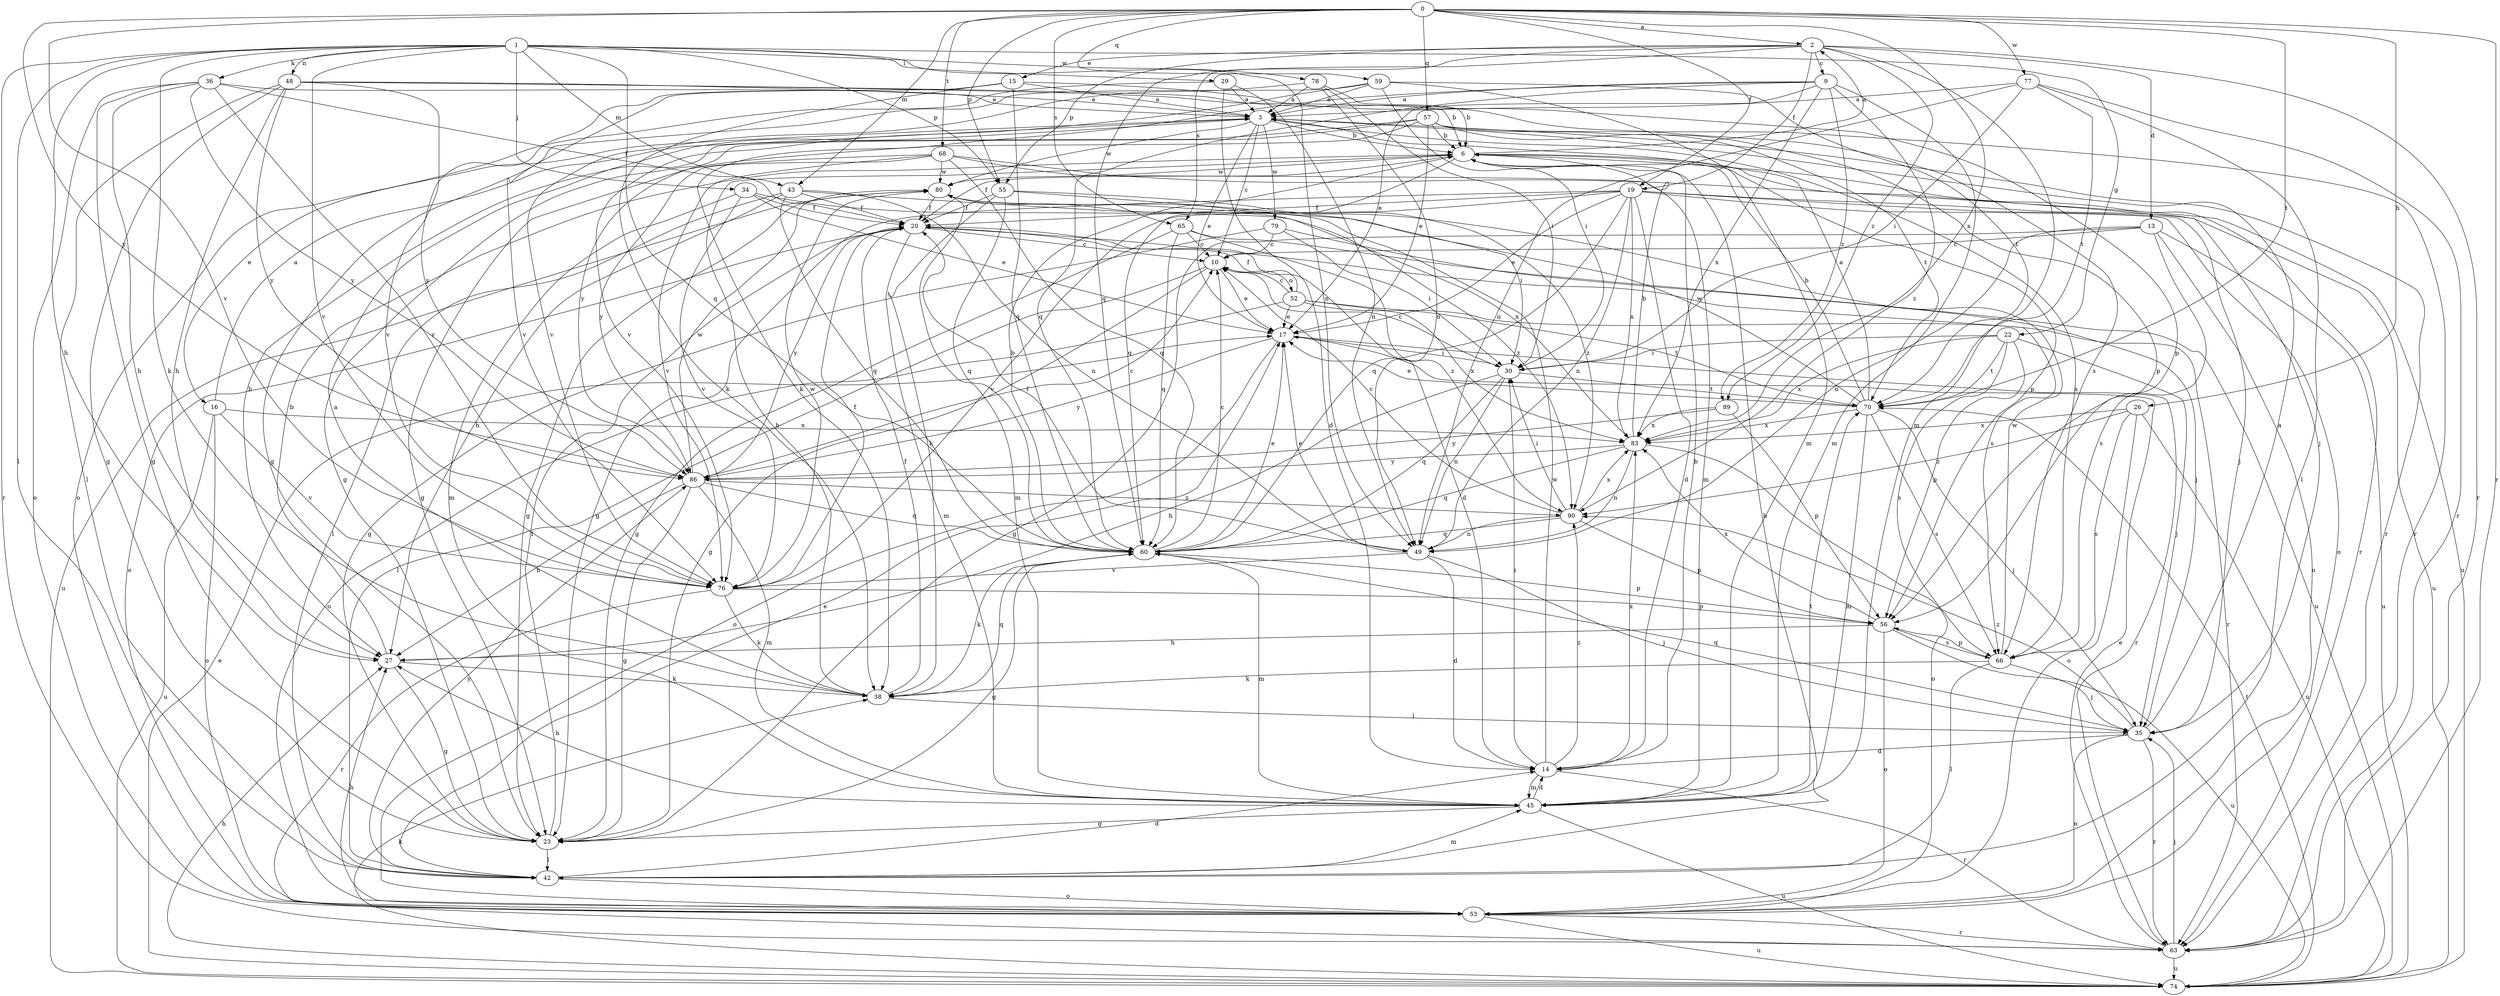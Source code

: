 strict digraph  {
0;
1;
2;
3;
6;
9;
10;
13;
14;
15;
16;
17;
19;
20;
22;
23;
26;
27;
29;
30;
34;
35;
36;
38;
42;
43;
45;
48;
49;
52;
53;
55;
56;
57;
59;
60;
63;
65;
66;
68;
70;
74;
76;
77;
78;
79;
80;
83;
86;
89;
90;
0 -> 2  [label=a];
0 -> 19  [label=f];
0 -> 26  [label=h];
0 -> 43  [label=m];
0 -> 55  [label=p];
0 -> 57  [label=q];
0 -> 59  [label=q];
0 -> 63  [label=r];
0 -> 65  [label=s];
0 -> 68  [label=t];
0 -> 70  [label=t];
0 -> 76  [label=v];
0 -> 77  [label=w];
0 -> 83  [label=x];
0 -> 86  [label=y];
1 -> 22  [label=g];
1 -> 27  [label=h];
1 -> 29  [label=i];
1 -> 34  [label=j];
1 -> 36  [label=k];
1 -> 38  [label=k];
1 -> 42  [label=l];
1 -> 43  [label=m];
1 -> 48  [label=n];
1 -> 49  [label=n];
1 -> 55  [label=p];
1 -> 60  [label=q];
1 -> 63  [label=r];
1 -> 76  [label=v];
1 -> 78  [label=w];
2 -> 9  [label=c];
2 -> 13  [label=d];
2 -> 15  [label=e];
2 -> 19  [label=f];
2 -> 45  [label=m];
2 -> 55  [label=p];
2 -> 60  [label=q];
2 -> 63  [label=r];
2 -> 65  [label=s];
2 -> 89  [label=z];
3 -> 6  [label=b];
3 -> 10  [label=c];
3 -> 16  [label=e];
3 -> 17  [label=e];
3 -> 63  [label=r];
3 -> 66  [label=s];
3 -> 79  [label=w];
3 -> 80  [label=w];
6 -> 2  [label=a];
6 -> 20  [label=f];
6 -> 35  [label=j];
6 -> 56  [label=p];
6 -> 60  [label=q];
6 -> 63  [label=r];
6 -> 80  [label=w];
9 -> 3  [label=a];
9 -> 17  [label=e];
9 -> 38  [label=k];
9 -> 45  [label=m];
9 -> 60  [label=q];
9 -> 83  [label=x];
9 -> 89  [label=z];
9 -> 90  [label=z];
10 -> 17  [label=e];
10 -> 23  [label=g];
10 -> 42  [label=l];
10 -> 52  [label=o];
13 -> 10  [label=c];
13 -> 23  [label=g];
13 -> 49  [label=n];
13 -> 53  [label=o];
13 -> 66  [label=s];
13 -> 74  [label=u];
14 -> 6  [label=b];
14 -> 30  [label=i];
14 -> 45  [label=m];
14 -> 63  [label=r];
14 -> 80  [label=w];
14 -> 83  [label=x];
14 -> 90  [label=z];
15 -> 3  [label=a];
15 -> 38  [label=k];
15 -> 56  [label=p];
15 -> 60  [label=q];
15 -> 76  [label=v];
15 -> 86  [label=y];
16 -> 3  [label=a];
16 -> 53  [label=o];
16 -> 74  [label=u];
16 -> 76  [label=v];
16 -> 83  [label=x];
17 -> 30  [label=i];
17 -> 53  [label=o];
17 -> 63  [label=r];
17 -> 86  [label=y];
19 -> 14  [label=d];
19 -> 17  [label=e];
19 -> 20  [label=f];
19 -> 23  [label=g];
19 -> 35  [label=j];
19 -> 49  [label=n];
19 -> 53  [label=o];
19 -> 60  [label=q];
19 -> 74  [label=u];
19 -> 76  [label=v];
19 -> 83  [label=x];
20 -> 10  [label=c];
20 -> 14  [label=d];
20 -> 45  [label=m];
20 -> 53  [label=o];
20 -> 66  [label=s];
20 -> 86  [label=y];
22 -> 30  [label=i];
22 -> 35  [label=j];
22 -> 56  [label=p];
22 -> 66  [label=s];
22 -> 70  [label=t];
22 -> 83  [label=x];
23 -> 20  [label=f];
23 -> 42  [label=l];
26 -> 53  [label=o];
26 -> 66  [label=s];
26 -> 74  [label=u];
26 -> 83  [label=x];
26 -> 90  [label=z];
27 -> 6  [label=b];
27 -> 23  [label=g];
27 -> 38  [label=k];
29 -> 3  [label=a];
29 -> 14  [label=d];
29 -> 49  [label=n];
29 -> 53  [label=o];
30 -> 10  [label=c];
30 -> 27  [label=h];
30 -> 49  [label=n];
30 -> 60  [label=q];
30 -> 70  [label=t];
34 -> 17  [label=e];
34 -> 20  [label=f];
34 -> 45  [label=m];
34 -> 76  [label=v];
34 -> 83  [label=x];
35 -> 3  [label=a];
35 -> 14  [label=d];
35 -> 53  [label=o];
35 -> 60  [label=q];
35 -> 63  [label=r];
35 -> 90  [label=z];
36 -> 3  [label=a];
36 -> 20  [label=f];
36 -> 23  [label=g];
36 -> 27  [label=h];
36 -> 53  [label=o];
36 -> 76  [label=v];
36 -> 86  [label=y];
38 -> 3  [label=a];
38 -> 6  [label=b];
38 -> 20  [label=f];
38 -> 35  [label=j];
38 -> 60  [label=q];
42 -> 6  [label=b];
42 -> 14  [label=d];
42 -> 17  [label=e];
42 -> 45  [label=m];
42 -> 53  [label=o];
42 -> 86  [label=y];
43 -> 20  [label=f];
43 -> 27  [label=h];
43 -> 42  [label=l];
43 -> 49  [label=n];
43 -> 60  [label=q];
43 -> 90  [label=z];
45 -> 14  [label=d];
45 -> 23  [label=g];
45 -> 27  [label=h];
45 -> 70  [label=t];
45 -> 74  [label=u];
48 -> 3  [label=a];
48 -> 6  [label=b];
48 -> 23  [label=g];
48 -> 27  [label=h];
48 -> 42  [label=l];
48 -> 66  [label=s];
48 -> 76  [label=v];
48 -> 86  [label=y];
49 -> 14  [label=d];
49 -> 17  [label=e];
49 -> 20  [label=f];
49 -> 35  [label=j];
49 -> 76  [label=v];
52 -> 10  [label=c];
52 -> 17  [label=e];
52 -> 20  [label=f];
52 -> 53  [label=o];
52 -> 63  [label=r];
52 -> 70  [label=t];
52 -> 83  [label=x];
53 -> 27  [label=h];
53 -> 63  [label=r];
53 -> 74  [label=u];
55 -> 20  [label=f];
55 -> 30  [label=i];
55 -> 38  [label=k];
55 -> 60  [label=q];
55 -> 90  [label=z];
56 -> 27  [label=h];
56 -> 53  [label=o];
56 -> 66  [label=s];
56 -> 74  [label=u];
56 -> 83  [label=x];
57 -> 6  [label=b];
57 -> 17  [label=e];
57 -> 23  [label=g];
57 -> 27  [label=h];
57 -> 56  [label=p];
57 -> 63  [label=r];
57 -> 70  [label=t];
57 -> 86  [label=y];
59 -> 3  [label=a];
59 -> 23  [label=g];
59 -> 30  [label=i];
59 -> 45  [label=m];
59 -> 70  [label=t];
59 -> 76  [label=v];
60 -> 6  [label=b];
60 -> 10  [label=c];
60 -> 17  [label=e];
60 -> 23  [label=g];
60 -> 38  [label=k];
60 -> 45  [label=m];
60 -> 56  [label=p];
63 -> 17  [label=e];
63 -> 35  [label=j];
63 -> 74  [label=u];
65 -> 10  [label=c];
65 -> 23  [label=g];
65 -> 60  [label=q];
65 -> 74  [label=u];
65 -> 90  [label=z];
66 -> 35  [label=j];
66 -> 38  [label=k];
66 -> 42  [label=l];
66 -> 56  [label=p];
66 -> 80  [label=w];
68 -> 23  [label=g];
68 -> 45  [label=m];
68 -> 60  [label=q];
68 -> 74  [label=u];
68 -> 76  [label=v];
68 -> 80  [label=w];
68 -> 86  [label=y];
70 -> 3  [label=a];
70 -> 6  [label=b];
70 -> 17  [label=e];
70 -> 35  [label=j];
70 -> 45  [label=m];
70 -> 66  [label=s];
70 -> 80  [label=w];
70 -> 83  [label=x];
74 -> 17  [label=e];
74 -> 27  [label=h];
74 -> 38  [label=k];
74 -> 70  [label=t];
76 -> 20  [label=f];
76 -> 38  [label=k];
76 -> 56  [label=p];
76 -> 63  [label=r];
76 -> 80  [label=w];
77 -> 3  [label=a];
77 -> 30  [label=i];
77 -> 42  [label=l];
77 -> 49  [label=n];
77 -> 63  [label=r];
77 -> 70  [label=t];
78 -> 3  [label=a];
78 -> 6  [label=b];
78 -> 30  [label=i];
78 -> 49  [label=n];
78 -> 76  [label=v];
79 -> 10  [label=c];
79 -> 23  [label=g];
79 -> 30  [label=i];
79 -> 35  [label=j];
80 -> 20  [label=f];
80 -> 23  [label=g];
80 -> 45  [label=m];
80 -> 74  [label=u];
83 -> 6  [label=b];
83 -> 49  [label=n];
83 -> 53  [label=o];
83 -> 60  [label=q];
83 -> 86  [label=y];
86 -> 10  [label=c];
86 -> 23  [label=g];
86 -> 27  [label=h];
86 -> 45  [label=m];
86 -> 60  [label=q];
86 -> 80  [label=w];
86 -> 90  [label=z];
89 -> 56  [label=p];
89 -> 83  [label=x];
89 -> 86  [label=y];
90 -> 10  [label=c];
90 -> 30  [label=i];
90 -> 49  [label=n];
90 -> 56  [label=p];
90 -> 60  [label=q];
90 -> 83  [label=x];
}
